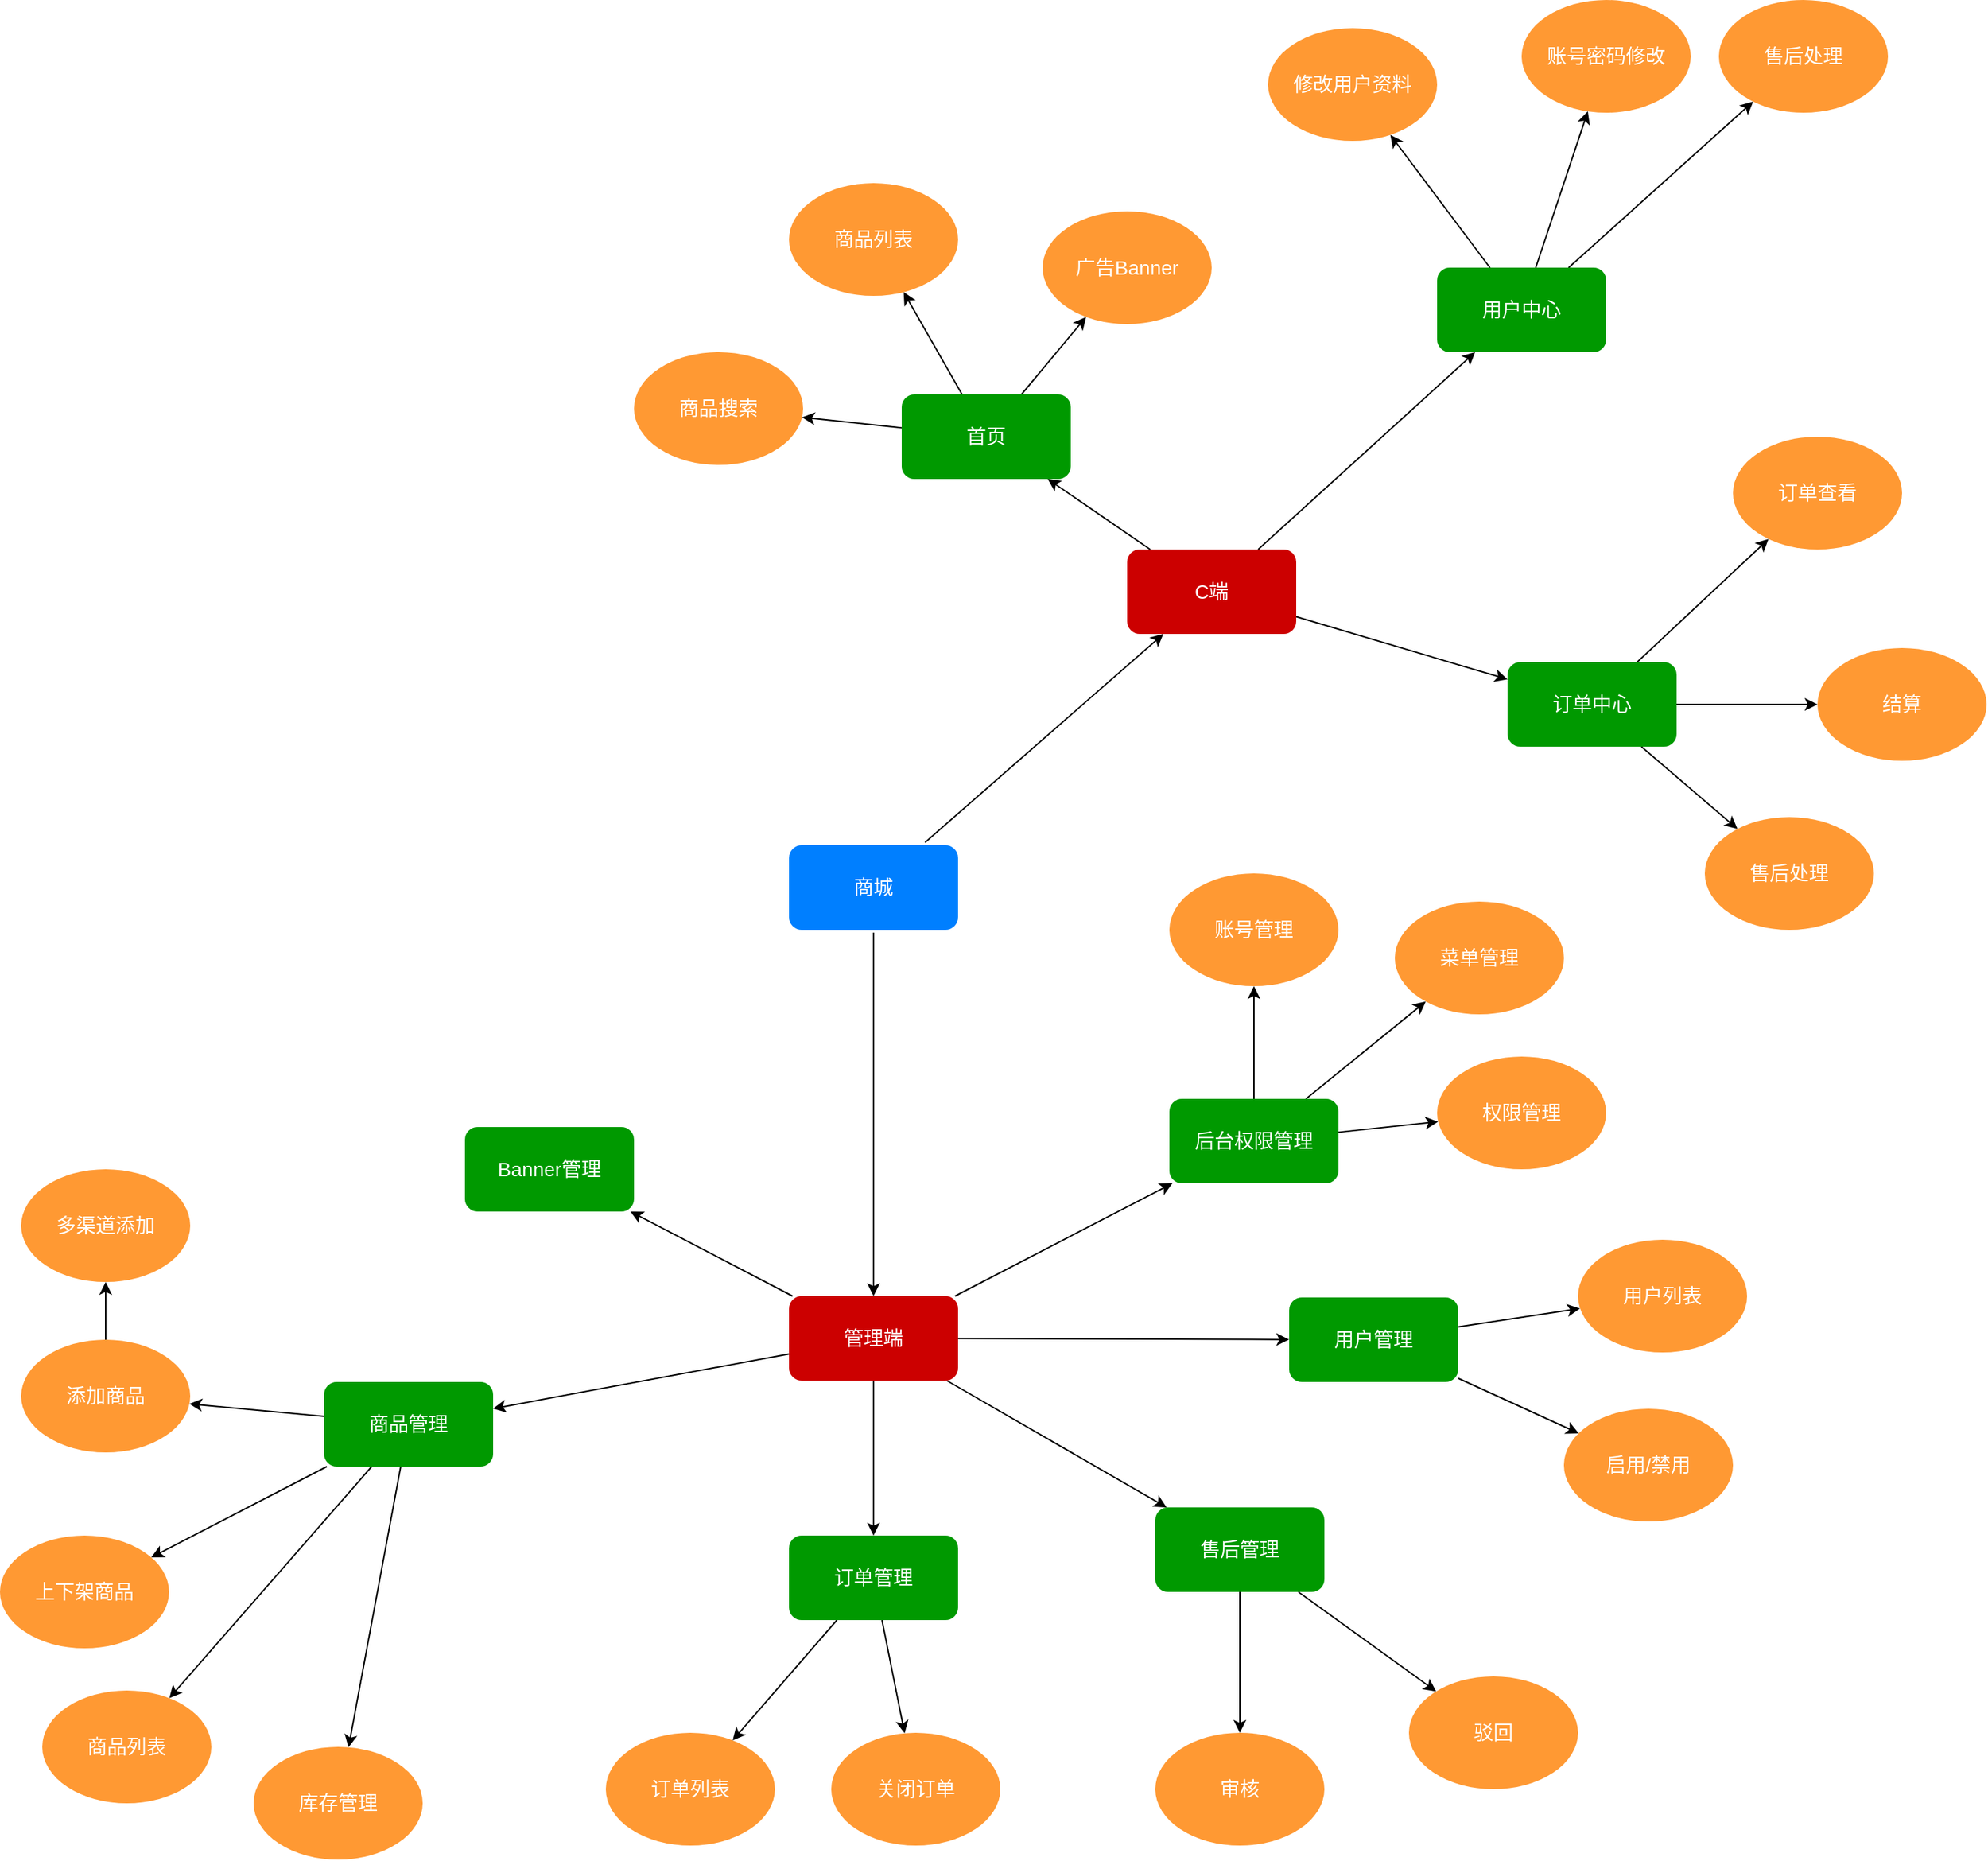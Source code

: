 <mxfile version="13.6.5" type="github">
  <diagram id="6a731a19-8d31-9384-78a2-239565b7b9f0" name="Page-1">
    <mxGraphModel dx="1422" dy="762" grid="1" gridSize="10" guides="1" tooltips="1" connect="1" arrows="1" fold="1" page="1" pageScale="1" pageWidth="1169" pageHeight="827" background="#ffffff" math="0" shadow="0">
      <root>
        <mxCell id="0" />
        <mxCell id="1" parent="0" />
        <mxCell id="fs0dfM01-aWYpjKkijkv-1802" value="" style="edgeStyle=none;rounded=0;orthogonalLoop=1;jettySize=auto;html=1;fontSize=14;fontColor=#FFFFFF;" parent="1" source="fs0dfM01-aWYpjKkijkv-1781" target="fs0dfM01-aWYpjKkijkv-1801" edge="1">
          <mxGeometry relative="1" as="geometry" />
        </mxCell>
        <mxCell id="fs0dfM01-aWYpjKkijkv-1804" value="" style="edgeStyle=none;rounded=0;orthogonalLoop=1;jettySize=auto;html=1;fontSize=14;fontColor=#FFFFFF;" parent="1" source="fs0dfM01-aWYpjKkijkv-1781" target="fs0dfM01-aWYpjKkijkv-1803" edge="1">
          <mxGeometry relative="1" as="geometry" />
        </mxCell>
        <mxCell id="fs0dfM01-aWYpjKkijkv-1781" value="商城" style="rounded=1;whiteSpace=wrap;html=1;strokeColor=none;strokeWidth=3;perimeterSpacing=2;fontSize=14;fontColor=#FFFFFF;fillColor=#007FFF;" parent="1" vertex="1">
          <mxGeometry x="1010" y="890" width="120" height="60" as="geometry" />
        </mxCell>
        <mxCell id="fs0dfM01-aWYpjKkijkv-1841" value="" style="edgeStyle=none;rounded=0;orthogonalLoop=1;jettySize=auto;html=1;fontSize=14;fontColor=#FFFFFF;" parent="1" source="fs0dfM01-aWYpjKkijkv-1801" target="fs0dfM01-aWYpjKkijkv-1840" edge="1">
          <mxGeometry relative="1" as="geometry" />
        </mxCell>
        <mxCell id="fs0dfM01-aWYpjKkijkv-1845" value="" style="edgeStyle=none;rounded=0;orthogonalLoop=1;jettySize=auto;html=1;fontSize=14;fontColor=#FFFFFF;" parent="1" source="fs0dfM01-aWYpjKkijkv-1801" target="fs0dfM01-aWYpjKkijkv-1844" edge="1">
          <mxGeometry relative="1" as="geometry" />
        </mxCell>
        <mxCell id="fs0dfM01-aWYpjKkijkv-1851" value="" style="edgeStyle=none;rounded=0;orthogonalLoop=1;jettySize=auto;html=1;fontSize=14;fontColor=#FFFFFF;" parent="1" source="fs0dfM01-aWYpjKkijkv-1801" target="fs0dfM01-aWYpjKkijkv-1850" edge="1">
          <mxGeometry relative="1" as="geometry" />
        </mxCell>
        <mxCell id="fs0dfM01-aWYpjKkijkv-1801" value="C端" style="whiteSpace=wrap;html=1;rounded=1;fontSize=14;fontColor=#FFFFFF;strokeColor=none;strokeWidth=3;fillColor=#CC0000;" parent="1" vertex="1">
          <mxGeometry x="1250" y="680" width="120" height="60" as="geometry" />
        </mxCell>
        <mxCell id="fs0dfM01-aWYpjKkijkv-1864" value="" style="edgeStyle=none;rounded=0;orthogonalLoop=1;jettySize=auto;html=1;fontSize=14;fontColor=#FFFFFF;" parent="1" source="fs0dfM01-aWYpjKkijkv-1803" target="fs0dfM01-aWYpjKkijkv-1863" edge="1">
          <mxGeometry relative="1" as="geometry" />
        </mxCell>
        <mxCell id="fs0dfM01-aWYpjKkijkv-1866" value="" style="edgeStyle=none;rounded=0;orthogonalLoop=1;jettySize=auto;html=1;fontSize=14;fontColor=#FFFFFF;" parent="1" source="fs0dfM01-aWYpjKkijkv-1803" target="fs0dfM01-aWYpjKkijkv-1865" edge="1">
          <mxGeometry relative="1" as="geometry" />
        </mxCell>
        <mxCell id="fs0dfM01-aWYpjKkijkv-1868" value="" style="edgeStyle=none;rounded=0;orthogonalLoop=1;jettySize=auto;html=1;fontSize=14;fontColor=#FFFFFF;" parent="1" source="fs0dfM01-aWYpjKkijkv-1803" target="fs0dfM01-aWYpjKkijkv-1867" edge="1">
          <mxGeometry relative="1" as="geometry" />
        </mxCell>
        <mxCell id="fs0dfM01-aWYpjKkijkv-1871" value="" style="edgeStyle=none;rounded=0;orthogonalLoop=1;jettySize=auto;html=1;fontSize=14;fontColor=#FFFFFF;" parent="1" source="fs0dfM01-aWYpjKkijkv-1803" target="fs0dfM01-aWYpjKkijkv-1870" edge="1">
          <mxGeometry relative="1" as="geometry" />
        </mxCell>
        <mxCell id="hfIR77nUvffGfV-e1Rjv-10" value="" style="edgeStyle=none;rounded=0;orthogonalLoop=1;jettySize=auto;html=1;" edge="1" parent="1" source="fs0dfM01-aWYpjKkijkv-1803" target="hfIR77nUvffGfV-e1Rjv-9">
          <mxGeometry relative="1" as="geometry" />
        </mxCell>
        <mxCell id="hfIR77nUvffGfV-e1Rjv-34" value="" style="edgeStyle=none;rounded=0;orthogonalLoop=1;jettySize=auto;html=1;" edge="1" parent="1" source="fs0dfM01-aWYpjKkijkv-1803" target="hfIR77nUvffGfV-e1Rjv-33">
          <mxGeometry relative="1" as="geometry" />
        </mxCell>
        <mxCell id="fs0dfM01-aWYpjKkijkv-1803" value="管理端" style="whiteSpace=wrap;html=1;rounded=1;fontSize=14;fontColor=#FFFFFF;strokeColor=none;strokeWidth=3;fillColor=#CC0000;" parent="1" vertex="1">
          <mxGeometry x="1010" y="1210" width="120" height="60" as="geometry" />
        </mxCell>
        <mxCell id="fs0dfM01-aWYpjKkijkv-1813" value="广告Banner" style="ellipse;whiteSpace=wrap;html=1;rounded=1;fontSize=14;fontColor=#FFFFFF;strokeColor=none;strokeWidth=3;fillColor=#FF9933;" parent="1" vertex="1">
          <mxGeometry x="1190" y="440" width="120" height="80" as="geometry" />
        </mxCell>
        <mxCell id="fs0dfM01-aWYpjKkijkv-1815" value="商品列表" style="ellipse;whiteSpace=wrap;html=1;rounded=1;fontSize=14;fontColor=#FFFFFF;strokeColor=none;strokeWidth=3;fillColor=#FF9933;" parent="1" vertex="1">
          <mxGeometry x="1010" y="420" width="120" height="80" as="geometry" />
        </mxCell>
        <mxCell id="fs0dfM01-aWYpjKkijkv-1817" value="商品搜索" style="ellipse;whiteSpace=wrap;html=1;rounded=1;fontSize=14;fontColor=#FFFFFF;strokeColor=none;strokeWidth=3;fillColor=#FF9933;" parent="1" vertex="1">
          <mxGeometry x="900" y="540" width="120" height="80" as="geometry" />
        </mxCell>
        <mxCell id="fs0dfM01-aWYpjKkijkv-1819" value="修改用户资料" style="ellipse;whiteSpace=wrap;html=1;rounded=1;fontSize=14;fontColor=#FFFFFF;strokeColor=none;strokeWidth=3;fillColor=#FF9933;" parent="1" vertex="1">
          <mxGeometry x="1350" y="310" width="120" height="80" as="geometry" />
        </mxCell>
        <mxCell id="fs0dfM01-aWYpjKkijkv-1826" value="账号密码修改" style="ellipse;whiteSpace=wrap;html=1;rounded=1;fontSize=14;fontColor=#FFFFFF;strokeColor=none;strokeWidth=3;fillColor=#FF9933;" parent="1" vertex="1">
          <mxGeometry x="1530" y="290" width="120" height="80" as="geometry" />
        </mxCell>
        <mxCell id="fs0dfM01-aWYpjKkijkv-1830" value="订单查看" style="ellipse;whiteSpace=wrap;html=1;rounded=1;fontSize=14;fontColor=#FFFFFF;strokeColor=none;strokeWidth=3;fillColor=#FF9933;" parent="1" vertex="1">
          <mxGeometry x="1680" y="600" width="120" height="80" as="geometry" />
        </mxCell>
        <mxCell id="fs0dfM01-aWYpjKkijkv-1842" value="" style="edgeStyle=none;rounded=0;orthogonalLoop=1;jettySize=auto;html=1;fontSize=14;fontColor=#FFFFFF;" parent="1" source="fs0dfM01-aWYpjKkijkv-1840" target="fs0dfM01-aWYpjKkijkv-1819" edge="1">
          <mxGeometry relative="1" as="geometry" />
        </mxCell>
        <mxCell id="fs0dfM01-aWYpjKkijkv-1843" value="" style="edgeStyle=none;rounded=0;orthogonalLoop=1;jettySize=auto;html=1;fontSize=14;fontColor=#FFFFFF;" parent="1" source="fs0dfM01-aWYpjKkijkv-1840" target="fs0dfM01-aWYpjKkijkv-1826" edge="1">
          <mxGeometry relative="1" as="geometry" />
        </mxCell>
        <mxCell id="fs0dfM01-aWYpjKkijkv-1862" value="" style="edgeStyle=none;rounded=0;orthogonalLoop=1;jettySize=auto;html=1;fontSize=14;fontColor=#FFFFFF;" parent="1" source="fs0dfM01-aWYpjKkijkv-1840" target="fs0dfM01-aWYpjKkijkv-1861" edge="1">
          <mxGeometry relative="1" as="geometry" />
        </mxCell>
        <mxCell id="fs0dfM01-aWYpjKkijkv-1840" value="用户中心" style="whiteSpace=wrap;html=1;rounded=1;fontSize=14;fontColor=#FFFFFF;strokeColor=none;strokeWidth=3;fillColor=#009900;" parent="1" vertex="1">
          <mxGeometry x="1470" y="480" width="120" height="60" as="geometry" />
        </mxCell>
        <mxCell id="fs0dfM01-aWYpjKkijkv-1846" value="" style="edgeStyle=none;rounded=0;orthogonalLoop=1;jettySize=auto;html=1;fontSize=14;fontColor=#FFFFFF;" parent="1" source="fs0dfM01-aWYpjKkijkv-1844" target="fs0dfM01-aWYpjKkijkv-1815" edge="1">
          <mxGeometry relative="1" as="geometry" />
        </mxCell>
        <mxCell id="fs0dfM01-aWYpjKkijkv-1847" value="" style="edgeStyle=none;rounded=0;orthogonalLoop=1;jettySize=auto;html=1;fontSize=14;fontColor=#FFFFFF;" parent="1" source="fs0dfM01-aWYpjKkijkv-1844" target="fs0dfM01-aWYpjKkijkv-1817" edge="1">
          <mxGeometry relative="1" as="geometry" />
        </mxCell>
        <mxCell id="fs0dfM01-aWYpjKkijkv-1849" value="" style="edgeStyle=none;rounded=0;orthogonalLoop=1;jettySize=auto;html=1;fontSize=14;fontColor=#FFFFFF;" parent="1" source="fs0dfM01-aWYpjKkijkv-1844" target="fs0dfM01-aWYpjKkijkv-1813" edge="1">
          <mxGeometry relative="1" as="geometry" />
        </mxCell>
        <mxCell id="fs0dfM01-aWYpjKkijkv-1844" value="首页" style="whiteSpace=wrap;html=1;rounded=1;fontSize=14;fontColor=#FFFFFF;strokeColor=none;strokeWidth=3;fillColor=#009900;" parent="1" vertex="1">
          <mxGeometry x="1090" y="570" width="120" height="60" as="geometry" />
        </mxCell>
        <mxCell id="fs0dfM01-aWYpjKkijkv-1852" value="" style="edgeStyle=none;rounded=0;orthogonalLoop=1;jettySize=auto;html=1;fontSize=14;fontColor=#FFFFFF;" parent="1" source="fs0dfM01-aWYpjKkijkv-1850" target="fs0dfM01-aWYpjKkijkv-1830" edge="1">
          <mxGeometry relative="1" as="geometry" />
        </mxCell>
        <mxCell id="fs0dfM01-aWYpjKkijkv-1858" value="" style="edgeStyle=none;rounded=0;orthogonalLoop=1;jettySize=auto;html=1;fontSize=14;fontColor=#FFFFFF;" parent="1" source="fs0dfM01-aWYpjKkijkv-1850" target="fs0dfM01-aWYpjKkijkv-1857" edge="1">
          <mxGeometry relative="1" as="geometry" />
        </mxCell>
        <mxCell id="fs0dfM01-aWYpjKkijkv-1860" value="" style="edgeStyle=none;rounded=0;orthogonalLoop=1;jettySize=auto;html=1;fontSize=14;fontColor=#FFFFFF;" parent="1" source="fs0dfM01-aWYpjKkijkv-1850" target="fs0dfM01-aWYpjKkijkv-1859" edge="1">
          <mxGeometry relative="1" as="geometry" />
        </mxCell>
        <mxCell id="fs0dfM01-aWYpjKkijkv-1850" value="订单中心" style="whiteSpace=wrap;html=1;rounded=1;fontSize=14;fontColor=#FFFFFF;strokeColor=none;strokeWidth=3;fillColor=#009900;" parent="1" vertex="1">
          <mxGeometry x="1520" y="760" width="120" height="60" as="geometry" />
        </mxCell>
        <mxCell id="fs0dfM01-aWYpjKkijkv-1857" value="结算" style="ellipse;whiteSpace=wrap;html=1;rounded=1;fontSize=14;fontColor=#FFFFFF;strokeColor=none;strokeWidth=3;fillColor=#FF9933;" parent="1" vertex="1">
          <mxGeometry x="1740" y="750" width="120" height="80" as="geometry" />
        </mxCell>
        <mxCell id="fs0dfM01-aWYpjKkijkv-1859" value="售后处理" style="ellipse;whiteSpace=wrap;html=1;rounded=1;fontSize=14;fontColor=#FFFFFF;strokeColor=none;strokeWidth=3;fillColor=#FF9933;" parent="1" vertex="1">
          <mxGeometry x="1660" y="870" width="120" height="80" as="geometry" />
        </mxCell>
        <mxCell id="fs0dfM01-aWYpjKkijkv-1861" value="售后处理" style="ellipse;whiteSpace=wrap;html=1;rounded=1;fontSize=14;fontColor=#FFFFFF;strokeColor=none;strokeWidth=3;fillColor=#FF9933;" parent="1" vertex="1">
          <mxGeometry x="1670" y="290" width="120" height="80" as="geometry" />
        </mxCell>
        <mxCell id="hfIR77nUvffGfV-e1Rjv-2" value="" style="rounded=0;orthogonalLoop=1;jettySize=auto;html=1;" edge="1" parent="1" source="fs0dfM01-aWYpjKkijkv-1863" target="hfIR77nUvffGfV-e1Rjv-1">
          <mxGeometry relative="1" as="geometry" />
        </mxCell>
        <mxCell id="hfIR77nUvffGfV-e1Rjv-6" value="" style="rounded=0;orthogonalLoop=1;jettySize=auto;html=1;" edge="1" parent="1" source="fs0dfM01-aWYpjKkijkv-1863" target="hfIR77nUvffGfV-e1Rjv-5">
          <mxGeometry relative="1" as="geometry" />
        </mxCell>
        <mxCell id="hfIR77nUvffGfV-e1Rjv-8" value="" style="edgeStyle=none;rounded=0;orthogonalLoop=1;jettySize=auto;html=1;" edge="1" parent="1" source="fs0dfM01-aWYpjKkijkv-1863" target="hfIR77nUvffGfV-e1Rjv-7">
          <mxGeometry relative="1" as="geometry" />
        </mxCell>
        <mxCell id="hfIR77nUvffGfV-e1Rjv-14" value="" style="edgeStyle=none;rounded=0;orthogonalLoop=1;jettySize=auto;html=1;" edge="1" parent="1" source="fs0dfM01-aWYpjKkijkv-1863" target="hfIR77nUvffGfV-e1Rjv-13">
          <mxGeometry relative="1" as="geometry" />
        </mxCell>
        <mxCell id="fs0dfM01-aWYpjKkijkv-1863" value="商品管理" style="whiteSpace=wrap;html=1;rounded=1;fontSize=14;fontColor=#FFFFFF;strokeColor=none;strokeWidth=3;fillColor=#009900;" parent="1" vertex="1">
          <mxGeometry x="680" y="1271" width="120" height="60" as="geometry" />
        </mxCell>
        <mxCell id="hfIR77nUvffGfV-e1Rjv-20" value="" style="edgeStyle=none;rounded=0;orthogonalLoop=1;jettySize=auto;html=1;" edge="1" parent="1" source="fs0dfM01-aWYpjKkijkv-1865" target="hfIR77nUvffGfV-e1Rjv-19">
          <mxGeometry relative="1" as="geometry" />
        </mxCell>
        <mxCell id="hfIR77nUvffGfV-e1Rjv-22" value="" style="edgeStyle=none;rounded=0;orthogonalLoop=1;jettySize=auto;html=1;" edge="1" parent="1" source="fs0dfM01-aWYpjKkijkv-1865" target="hfIR77nUvffGfV-e1Rjv-21">
          <mxGeometry relative="1" as="geometry" />
        </mxCell>
        <mxCell id="fs0dfM01-aWYpjKkijkv-1865" value="售后管理" style="whiteSpace=wrap;html=1;rounded=1;fontSize=14;fontColor=#FFFFFF;strokeColor=none;strokeWidth=3;fillColor=#009900;" parent="1" vertex="1">
          <mxGeometry x="1270" y="1360" width="120" height="60" as="geometry" />
        </mxCell>
        <mxCell id="hfIR77nUvffGfV-e1Rjv-26" value="" style="edgeStyle=none;rounded=0;orthogonalLoop=1;jettySize=auto;html=1;" edge="1" parent="1" source="fs0dfM01-aWYpjKkijkv-1867" target="hfIR77nUvffGfV-e1Rjv-25">
          <mxGeometry relative="1" as="geometry" />
        </mxCell>
        <mxCell id="hfIR77nUvffGfV-e1Rjv-28" value="" style="edgeStyle=none;rounded=0;orthogonalLoop=1;jettySize=auto;html=1;" edge="1" parent="1" source="fs0dfM01-aWYpjKkijkv-1867" target="hfIR77nUvffGfV-e1Rjv-27">
          <mxGeometry relative="1" as="geometry" />
        </mxCell>
        <mxCell id="fs0dfM01-aWYpjKkijkv-1867" value="用户管理" style="whiteSpace=wrap;html=1;rounded=1;fontSize=14;fontColor=#FFFFFF;strokeColor=none;strokeWidth=3;fillColor=#009900;" parent="1" vertex="1">
          <mxGeometry x="1365" y="1211" width="120" height="60" as="geometry" />
        </mxCell>
        <mxCell id="hfIR77nUvffGfV-e1Rjv-12" value="" style="edgeStyle=none;rounded=0;orthogonalLoop=1;jettySize=auto;html=1;" edge="1" parent="1" source="fs0dfM01-aWYpjKkijkv-1870" target="hfIR77nUvffGfV-e1Rjv-11">
          <mxGeometry relative="1" as="geometry" />
        </mxCell>
        <mxCell id="hfIR77nUvffGfV-e1Rjv-18" value="" style="edgeStyle=none;rounded=0;orthogonalLoop=1;jettySize=auto;html=1;" edge="1" parent="1" source="fs0dfM01-aWYpjKkijkv-1870" target="hfIR77nUvffGfV-e1Rjv-17">
          <mxGeometry relative="1" as="geometry" />
        </mxCell>
        <mxCell id="fs0dfM01-aWYpjKkijkv-1870" value="订单管理" style="whiteSpace=wrap;html=1;rounded=1;fontSize=14;fontColor=#FFFFFF;strokeColor=none;strokeWidth=3;fillColor=#009900;" parent="1" vertex="1">
          <mxGeometry x="1010" y="1380" width="120" height="60" as="geometry" />
        </mxCell>
        <mxCell id="hfIR77nUvffGfV-e1Rjv-4" value="" style="rounded=0;orthogonalLoop=1;jettySize=auto;html=1;" edge="1" parent="1" source="hfIR77nUvffGfV-e1Rjv-1" target="hfIR77nUvffGfV-e1Rjv-3">
          <mxGeometry relative="1" as="geometry" />
        </mxCell>
        <mxCell id="hfIR77nUvffGfV-e1Rjv-1" value="添加商品" style="ellipse;whiteSpace=wrap;html=1;rounded=1;fontSize=14;fontColor=#FFFFFF;strokeColor=none;strokeWidth=3;fillColor=#FF9933;" vertex="1" parent="1">
          <mxGeometry x="465" y="1241" width="120" height="80" as="geometry" />
        </mxCell>
        <mxCell id="hfIR77nUvffGfV-e1Rjv-3" value="多渠道添加" style="ellipse;whiteSpace=wrap;html=1;rounded=1;fontSize=14;fontColor=#FFFFFF;strokeColor=none;strokeWidth=3;fillColor=#FF9933;" vertex="1" parent="1">
          <mxGeometry x="465" y="1120" width="120" height="80" as="geometry" />
        </mxCell>
        <mxCell id="hfIR77nUvffGfV-e1Rjv-5" value="上下架商品" style="ellipse;whiteSpace=wrap;html=1;rounded=1;fontSize=14;fontColor=#FFFFFF;strokeColor=none;strokeWidth=3;fillColor=#FF9933;" vertex="1" parent="1">
          <mxGeometry x="450" y="1380" width="120" height="80" as="geometry" />
        </mxCell>
        <mxCell id="hfIR77nUvffGfV-e1Rjv-7" value="商品列表" style="ellipse;whiteSpace=wrap;html=1;rounded=1;fontSize=14;fontColor=#FFFFFF;strokeColor=none;strokeWidth=3;fillColor=#FF9933;" vertex="1" parent="1">
          <mxGeometry x="480" y="1490" width="120" height="80" as="geometry" />
        </mxCell>
        <mxCell id="hfIR77nUvffGfV-e1Rjv-9" value="Banner管理" style="whiteSpace=wrap;html=1;rounded=1;fontSize=14;fontColor=#FFFFFF;strokeColor=none;strokeWidth=3;fillColor=#009900;" vertex="1" parent="1">
          <mxGeometry x="780" y="1090" width="120" height="60" as="geometry" />
        </mxCell>
        <mxCell id="hfIR77nUvffGfV-e1Rjv-11" value="订单列表" style="ellipse;whiteSpace=wrap;html=1;rounded=1;fontSize=14;fontColor=#FFFFFF;strokeColor=none;strokeWidth=3;fillColor=#FF9933;" vertex="1" parent="1">
          <mxGeometry x="880" y="1520" width="120" height="80" as="geometry" />
        </mxCell>
        <mxCell id="hfIR77nUvffGfV-e1Rjv-13" value="库存管理" style="ellipse;whiteSpace=wrap;html=1;rounded=1;fontSize=14;fontColor=#FFFFFF;strokeColor=none;strokeWidth=3;fillColor=#FF9933;" vertex="1" parent="1">
          <mxGeometry x="630" y="1530" width="120" height="80" as="geometry" />
        </mxCell>
        <mxCell id="hfIR77nUvffGfV-e1Rjv-17" value="关闭订单" style="ellipse;whiteSpace=wrap;html=1;rounded=1;fontSize=14;fontColor=#FFFFFF;strokeColor=none;strokeWidth=3;fillColor=#FF9933;" vertex="1" parent="1">
          <mxGeometry x="1040" y="1520" width="120" height="80" as="geometry" />
        </mxCell>
        <mxCell id="hfIR77nUvffGfV-e1Rjv-19" value="审核" style="ellipse;whiteSpace=wrap;html=1;rounded=1;fontSize=14;fontColor=#FFFFFF;strokeColor=none;strokeWidth=3;fillColor=#FF9933;" vertex="1" parent="1">
          <mxGeometry x="1270" y="1520" width="120" height="80" as="geometry" />
        </mxCell>
        <mxCell id="hfIR77nUvffGfV-e1Rjv-21" value="驳回" style="ellipse;whiteSpace=wrap;html=1;rounded=1;fontSize=14;fontColor=#FFFFFF;strokeColor=none;strokeWidth=3;fillColor=#FF9933;" vertex="1" parent="1">
          <mxGeometry x="1450" y="1480" width="120" height="80" as="geometry" />
        </mxCell>
        <mxCell id="hfIR77nUvffGfV-e1Rjv-25" value="用户列表" style="ellipse;whiteSpace=wrap;html=1;rounded=1;fontSize=14;fontColor=#FFFFFF;strokeColor=none;strokeWidth=3;fillColor=#FF9933;" vertex="1" parent="1">
          <mxGeometry x="1570" y="1170" width="120" height="80" as="geometry" />
        </mxCell>
        <mxCell id="hfIR77nUvffGfV-e1Rjv-27" value="启用/禁用" style="ellipse;whiteSpace=wrap;html=1;rounded=1;fontSize=14;fontColor=#FFFFFF;strokeColor=none;strokeWidth=3;fillColor=#FF9933;" vertex="1" parent="1">
          <mxGeometry x="1560" y="1290" width="120" height="80" as="geometry" />
        </mxCell>
        <mxCell id="hfIR77nUvffGfV-e1Rjv-36" value="" style="edgeStyle=none;rounded=0;orthogonalLoop=1;jettySize=auto;html=1;" edge="1" parent="1" source="hfIR77nUvffGfV-e1Rjv-33" target="hfIR77nUvffGfV-e1Rjv-35">
          <mxGeometry relative="1" as="geometry" />
        </mxCell>
        <mxCell id="hfIR77nUvffGfV-e1Rjv-38" value="" style="edgeStyle=none;rounded=0;orthogonalLoop=1;jettySize=auto;html=1;" edge="1" parent="1" source="hfIR77nUvffGfV-e1Rjv-33" target="hfIR77nUvffGfV-e1Rjv-37">
          <mxGeometry relative="1" as="geometry" />
        </mxCell>
        <mxCell id="hfIR77nUvffGfV-e1Rjv-40" value="" style="edgeStyle=none;rounded=0;orthogonalLoop=1;jettySize=auto;html=1;" edge="1" parent="1" source="hfIR77nUvffGfV-e1Rjv-33" target="hfIR77nUvffGfV-e1Rjv-39">
          <mxGeometry relative="1" as="geometry" />
        </mxCell>
        <mxCell id="hfIR77nUvffGfV-e1Rjv-33" value="后台权限管理" style="whiteSpace=wrap;html=1;rounded=1;fontSize=14;fontColor=#FFFFFF;strokeColor=none;strokeWidth=3;fillColor=#009900;" vertex="1" parent="1">
          <mxGeometry x="1280" y="1070" width="120" height="60" as="geometry" />
        </mxCell>
        <mxCell id="hfIR77nUvffGfV-e1Rjv-35" value="账号管理" style="ellipse;whiteSpace=wrap;html=1;rounded=1;fontSize=14;fontColor=#FFFFFF;strokeColor=none;strokeWidth=3;fillColor=#FF9933;" vertex="1" parent="1">
          <mxGeometry x="1280" y="910" width="120" height="80" as="geometry" />
        </mxCell>
        <mxCell id="hfIR77nUvffGfV-e1Rjv-37" value="菜单管理" style="ellipse;whiteSpace=wrap;html=1;rounded=1;fontSize=14;fontColor=#FFFFFF;strokeColor=none;strokeWidth=3;fillColor=#FF9933;" vertex="1" parent="1">
          <mxGeometry x="1440" y="930" width="120" height="80" as="geometry" />
        </mxCell>
        <mxCell id="hfIR77nUvffGfV-e1Rjv-39" value="权限管理" style="ellipse;whiteSpace=wrap;html=1;rounded=1;fontSize=14;fontColor=#FFFFFF;strokeColor=none;strokeWidth=3;fillColor=#FF9933;" vertex="1" parent="1">
          <mxGeometry x="1470" y="1040" width="120" height="80" as="geometry" />
        </mxCell>
      </root>
    </mxGraphModel>
  </diagram>
</mxfile>

